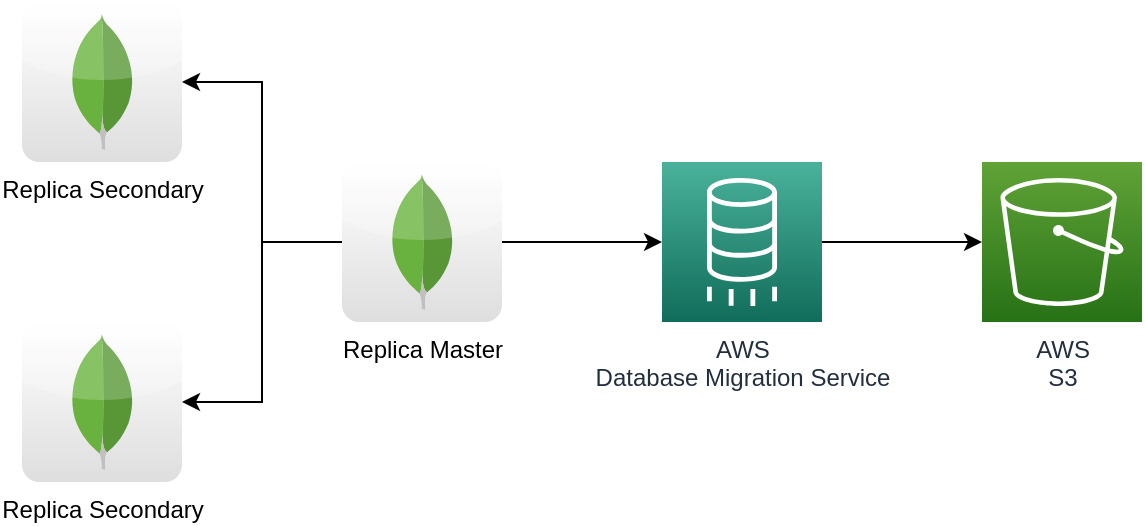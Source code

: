 <mxfile version="15.4.1" type="device"><diagram id="hCUop3fXmvOtyj-prURW" name="Page-1"><mxGraphModel dx="1422" dy="762" grid="0" gridSize="10" guides="1" tooltips="1" connect="1" arrows="1" fold="1" page="1" pageScale="1" pageWidth="1654" pageHeight="1169" math="0" shadow="0"><root><mxCell id="0"/><mxCell id="1" parent="0"/><mxCell id="kk0klYNH7XRxxiC4GpNn-4" style="edgeStyle=orthogonalEdgeStyle;rounded=0;orthogonalLoop=1;jettySize=auto;html=1;" edge="1" parent="1" source="kk0klYNH7XRxxiC4GpNn-1" target="kk0klYNH7XRxxiC4GpNn-3"><mxGeometry relative="1" as="geometry"/></mxCell><mxCell id="kk0klYNH7XRxxiC4GpNn-5" style="edgeStyle=orthogonalEdgeStyle;rounded=0;orthogonalLoop=1;jettySize=auto;html=1;" edge="1" parent="1" source="kk0klYNH7XRxxiC4GpNn-1" target="kk0klYNH7XRxxiC4GpNn-2"><mxGeometry relative="1" as="geometry"/></mxCell><mxCell id="kk0klYNH7XRxxiC4GpNn-7" style="edgeStyle=orthogonalEdgeStyle;rounded=0;orthogonalLoop=1;jettySize=auto;html=1;entryX=0;entryY=0.5;entryDx=0;entryDy=0;entryPerimeter=0;" edge="1" parent="1" source="kk0klYNH7XRxxiC4GpNn-1" target="kk0klYNH7XRxxiC4GpNn-6"><mxGeometry relative="1" as="geometry"/></mxCell><mxCell id="kk0klYNH7XRxxiC4GpNn-1" value="Replica Master" style="dashed=0;outlineConnect=0;html=1;align=center;labelPosition=center;verticalLabelPosition=bottom;verticalAlign=top;shape=mxgraph.webicons.mongodb;gradientColor=#DFDEDE" vertex="1" parent="1"><mxGeometry x="640" y="320" width="80" height="80" as="geometry"/></mxCell><mxCell id="kk0klYNH7XRxxiC4GpNn-2" value="Replica Secondary" style="dashed=0;outlineConnect=0;html=1;align=center;labelPosition=center;verticalLabelPosition=bottom;verticalAlign=top;shape=mxgraph.webicons.mongodb;gradientColor=#DFDEDE" vertex="1" parent="1"><mxGeometry x="480" y="400" width="80" height="80" as="geometry"/></mxCell><mxCell id="kk0klYNH7XRxxiC4GpNn-3" value="Replica Secondary" style="dashed=0;outlineConnect=0;html=1;align=center;labelPosition=center;verticalLabelPosition=bottom;verticalAlign=top;shape=mxgraph.webicons.mongodb;gradientColor=#DFDEDE" vertex="1" parent="1"><mxGeometry x="480" y="240" width="80" height="80" as="geometry"/></mxCell><mxCell id="kk0klYNH7XRxxiC4GpNn-9" style="edgeStyle=orthogonalEdgeStyle;rounded=0;orthogonalLoop=1;jettySize=auto;html=1;entryX=0;entryY=0.5;entryDx=0;entryDy=0;entryPerimeter=0;" edge="1" parent="1" source="kk0klYNH7XRxxiC4GpNn-6" target="kk0klYNH7XRxxiC4GpNn-8"><mxGeometry relative="1" as="geometry"/></mxCell><mxCell id="kk0klYNH7XRxxiC4GpNn-6" value="AWS&lt;br&gt;Database Migration Service" style="sketch=0;points=[[0,0,0],[0.25,0,0],[0.5,0,0],[0.75,0,0],[1,0,0],[0,1,0],[0.25,1,0],[0.5,1,0],[0.75,1,0],[1,1,0],[0,0.25,0],[0,0.5,0],[0,0.75,0],[1,0.25,0],[1,0.5,0],[1,0.75,0]];outlineConnect=0;fontColor=#232F3E;gradientColor=#4AB29A;gradientDirection=north;fillColor=#116D5B;strokeColor=#ffffff;dashed=0;verticalLabelPosition=bottom;verticalAlign=top;align=center;html=1;fontSize=12;fontStyle=0;aspect=fixed;shape=mxgraph.aws4.resourceIcon;resIcon=mxgraph.aws4.database_migration_service;" vertex="1" parent="1"><mxGeometry x="800" y="320" width="80" height="80" as="geometry"/></mxCell><mxCell id="kk0klYNH7XRxxiC4GpNn-8" value="AWS&lt;br&gt;S3" style="sketch=0;points=[[0,0,0],[0.25,0,0],[0.5,0,0],[0.75,0,0],[1,0,0],[0,1,0],[0.25,1,0],[0.5,1,0],[0.75,1,0],[1,1,0],[0,0.25,0],[0,0.5,0],[0,0.75,0],[1,0.25,0],[1,0.5,0],[1,0.75,0]];outlineConnect=0;fontColor=#232F3E;gradientColor=#60A337;gradientDirection=north;fillColor=#277116;strokeColor=#ffffff;dashed=0;verticalLabelPosition=bottom;verticalAlign=top;align=center;html=1;fontSize=12;fontStyle=0;aspect=fixed;shape=mxgraph.aws4.resourceIcon;resIcon=mxgraph.aws4.s3;" vertex="1" parent="1"><mxGeometry x="960" y="320" width="80" height="80" as="geometry"/></mxCell></root></mxGraphModel></diagram></mxfile>